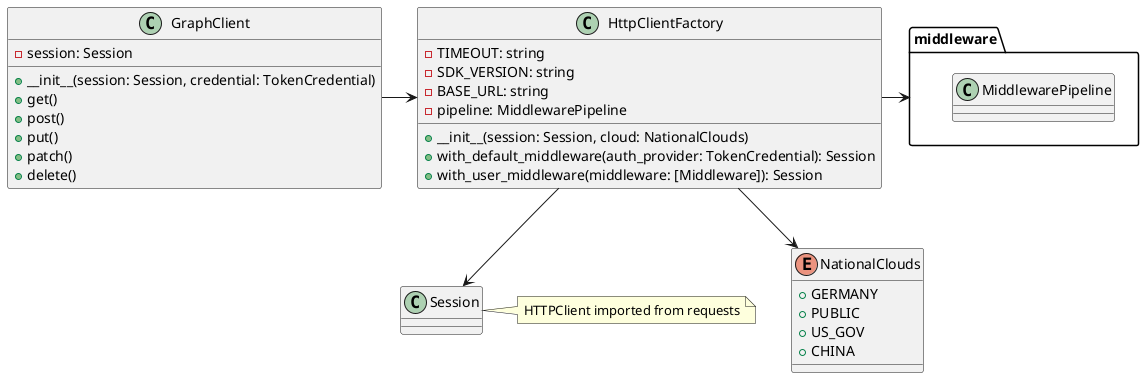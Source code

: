 @startuml ClientFactory
enum NationalClouds {
  +GERMANY
  +PUBLIC
  +US_GOV
  +CHINA
}

class HttpClientFactory {
  -TIMEOUT: string
  -SDK_VERSION: string
  -BASE_URL: string
  -pipeline: MiddlewarePipeline

  +__init__(session: Session, cloud: NationalClouds)
  +with_default_middleware(auth_provider: TokenCredential): Session
  +with_user_middleware(middleware: [Middleware]): Session
}


class Session {}

class GraphClient {
  -session: Session

  +__init__(session: Session, credential: TokenCredential)
  +get()
  +post()
  +put()
  +patch()
  +delete()
}

package "middleware" {
  class MiddlewarePipeline {}
}

HttpClientFactory --> NationalClouds
HttpClientFactory -right-> middleware
HttpClientFactory --> Session

GraphClient -right-> HttpClientFactory

note right of Session: HTTPClient imported from requests
@enduml